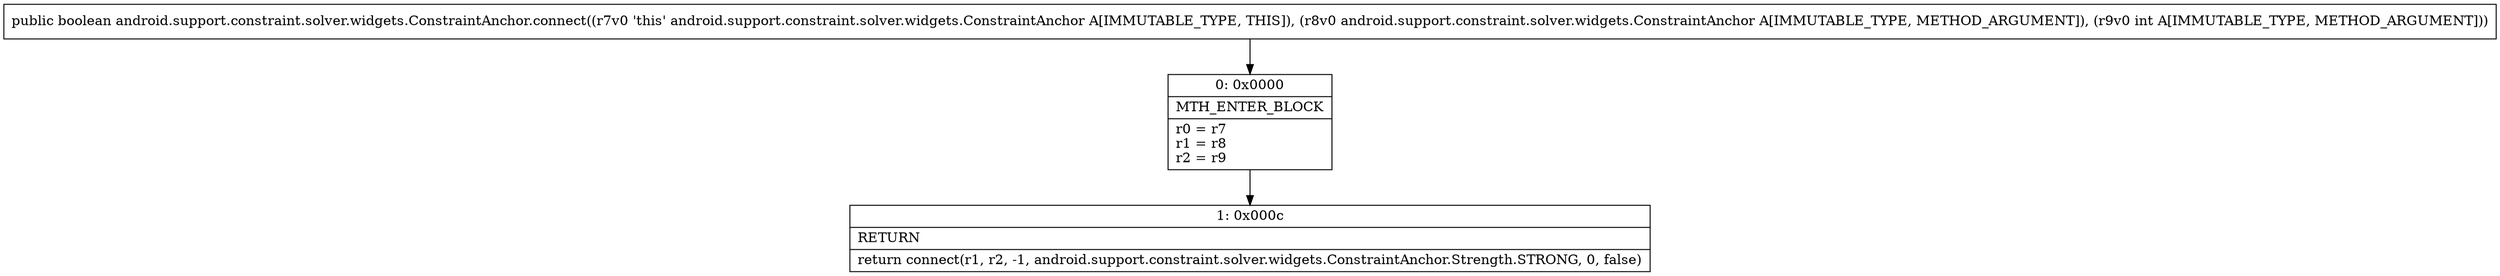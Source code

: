 digraph "CFG forandroid.support.constraint.solver.widgets.ConstraintAnchor.connect(Landroid\/support\/constraint\/solver\/widgets\/ConstraintAnchor;I)Z" {
Node_0 [shape=record,label="{0\:\ 0x0000|MTH_ENTER_BLOCK\l|r0 = r7\lr1 = r8\lr2 = r9\l}"];
Node_1 [shape=record,label="{1\:\ 0x000c|RETURN\l|return connect(r1, r2, \-1, android.support.constraint.solver.widgets.ConstraintAnchor.Strength.STRONG, 0, false)\l}"];
MethodNode[shape=record,label="{public boolean android.support.constraint.solver.widgets.ConstraintAnchor.connect((r7v0 'this' android.support.constraint.solver.widgets.ConstraintAnchor A[IMMUTABLE_TYPE, THIS]), (r8v0 android.support.constraint.solver.widgets.ConstraintAnchor A[IMMUTABLE_TYPE, METHOD_ARGUMENT]), (r9v0 int A[IMMUTABLE_TYPE, METHOD_ARGUMENT])) }"];
MethodNode -> Node_0;
Node_0 -> Node_1;
}


